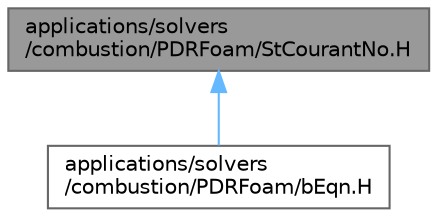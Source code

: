 digraph "applications/solvers/combustion/PDRFoam/StCourantNo.H"
{
 // LATEX_PDF_SIZE
  bgcolor="transparent";
  edge [fontname=Helvetica,fontsize=10,labelfontname=Helvetica,labelfontsize=10];
  node [fontname=Helvetica,fontsize=10,shape=box,height=0.2,width=0.4];
  Node1 [id="Node000001",label="applications/solvers\l/combustion/PDRFoam/StCourantNo.H",height=0.2,width=0.4,color="gray40", fillcolor="grey60", style="filled", fontcolor="black",tooltip="Calculates and outputs the mean and maximum Courant Numbers."];
  Node1 -> Node2 [id="edge1_Node000001_Node000002",dir="back",color="steelblue1",style="solid",tooltip=" "];
  Node2 [id="Node000002",label="applications/solvers\l/combustion/PDRFoam/bEqn.H",height=0.2,width=0.4,color="grey40", fillcolor="white", style="filled",URL="$PDRFoam_2bEqn_8H.html",tooltip=" "];
}
